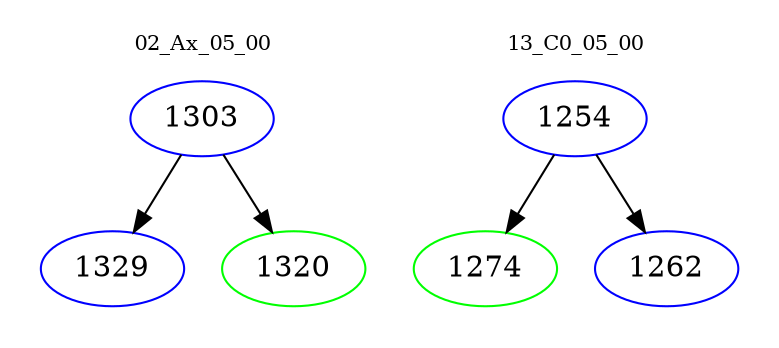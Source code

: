 digraph{
subgraph cluster_0 {
color = white
label = "02_Ax_05_00";
fontsize=10;
T0_1303 [label="1303", color="blue"]
T0_1303 -> T0_1329 [color="black"]
T0_1329 [label="1329", color="blue"]
T0_1303 -> T0_1320 [color="black"]
T0_1320 [label="1320", color="green"]
}
subgraph cluster_1 {
color = white
label = "13_C0_05_00";
fontsize=10;
T1_1254 [label="1254", color="blue"]
T1_1254 -> T1_1274 [color="black"]
T1_1274 [label="1274", color="green"]
T1_1254 -> T1_1262 [color="black"]
T1_1262 [label="1262", color="blue"]
}
}

